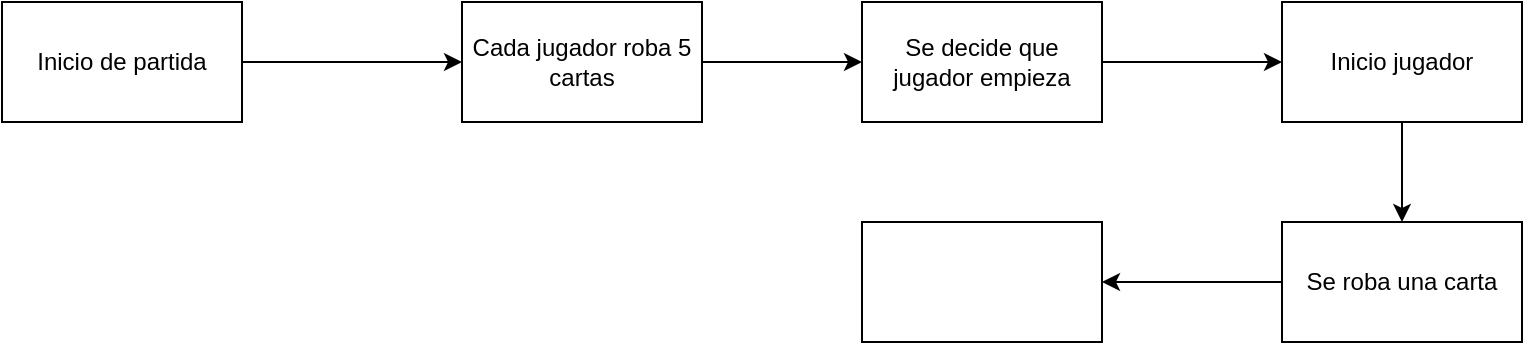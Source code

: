 <mxfile version="25.0.3">
  <diagram name="Página-1" id="Vt61W2OVzvniFcDWcQAf">
    <mxGraphModel grid="1" page="1" gridSize="10" guides="1" tooltips="1" connect="1" arrows="1" fold="1" pageScale="1" pageWidth="827" pageHeight="1169" math="0" shadow="0">
      <root>
        <mxCell id="0" />
        <mxCell id="1" parent="0" />
        <mxCell id="DL93EleZUXH6PBLtFmAL-10" value="" style="edgeStyle=orthogonalEdgeStyle;rounded=0;orthogonalLoop=1;jettySize=auto;html=1;" edge="1" parent="1" source="LLVtuz0H-B7-x-IJ0uXK-1" target="DL93EleZUXH6PBLtFmAL-9">
          <mxGeometry relative="1" as="geometry" />
        </mxCell>
        <mxCell id="LLVtuz0H-B7-x-IJ0uXK-1" value="&lt;div&gt;Inicio de partida&lt;/div&gt;" style="rounded=0;whiteSpace=wrap;html=1;" vertex="1" parent="1">
          <mxGeometry x="40" y="10" width="120" height="60" as="geometry" />
        </mxCell>
        <mxCell id="DL93EleZUXH6PBLtFmAL-4" style="edgeStyle=orthogonalEdgeStyle;rounded=0;orthogonalLoop=1;jettySize=auto;html=1;entryX=0;entryY=0.5;entryDx=0;entryDy=0;" edge="1" parent="1" source="DL93EleZUXH6PBLtFmAL-1" target="DL93EleZUXH6PBLtFmAL-3">
          <mxGeometry relative="1" as="geometry">
            <mxPoint x="720" y="-10" as="targetPoint" />
            <Array as="points">
              <mxPoint x="670" y="40" />
            </Array>
          </mxGeometry>
        </mxCell>
        <mxCell id="DL93EleZUXH6PBLtFmAL-1" value="Se decide que jugador empieza" style="rounded=0;whiteSpace=wrap;html=1;" vertex="1" parent="1">
          <mxGeometry x="470" y="10" width="120" height="60" as="geometry" />
        </mxCell>
        <mxCell id="DL93EleZUXH6PBLtFmAL-8" value="" style="edgeStyle=orthogonalEdgeStyle;rounded=0;orthogonalLoop=1;jettySize=auto;html=1;" edge="1" parent="1" source="DL93EleZUXH6PBLtFmAL-3" target="DL93EleZUXH6PBLtFmAL-7">
          <mxGeometry relative="1" as="geometry" />
        </mxCell>
        <mxCell id="DL93EleZUXH6PBLtFmAL-3" value="Inicio jugador" style="rounded=0;whiteSpace=wrap;html=1;" vertex="1" parent="1">
          <mxGeometry x="680" y="10" width="120" height="60" as="geometry" />
        </mxCell>
        <mxCell id="07dUmBp1STZUJFQiZ8wK-2" value="" style="edgeStyle=orthogonalEdgeStyle;rounded=0;orthogonalLoop=1;jettySize=auto;html=1;" edge="1" parent="1" source="DL93EleZUXH6PBLtFmAL-7" target="07dUmBp1STZUJFQiZ8wK-1">
          <mxGeometry relative="1" as="geometry" />
        </mxCell>
        <mxCell id="DL93EleZUXH6PBLtFmAL-7" value="Se roba una carta" style="whiteSpace=wrap;html=1;rounded=0;" vertex="1" parent="1">
          <mxGeometry x="680" y="120" width="120" height="60" as="geometry" />
        </mxCell>
        <mxCell id="DL93EleZUXH6PBLtFmAL-11" style="edgeStyle=orthogonalEdgeStyle;rounded=0;orthogonalLoop=1;jettySize=auto;html=1;" edge="1" parent="1" source="DL93EleZUXH6PBLtFmAL-9" target="DL93EleZUXH6PBLtFmAL-1">
          <mxGeometry relative="1" as="geometry" />
        </mxCell>
        <mxCell id="DL93EleZUXH6PBLtFmAL-9" value="Cada jugador roba 5 cartas" style="whiteSpace=wrap;html=1;rounded=0;" vertex="1" parent="1">
          <mxGeometry x="270" y="10" width="120" height="60" as="geometry" />
        </mxCell>
        <mxCell id="07dUmBp1STZUJFQiZ8wK-1" value="" style="whiteSpace=wrap;html=1;rounded=0;" vertex="1" parent="1">
          <mxGeometry x="470" y="120" width="120" height="60" as="geometry" />
        </mxCell>
      </root>
    </mxGraphModel>
  </diagram>
</mxfile>
